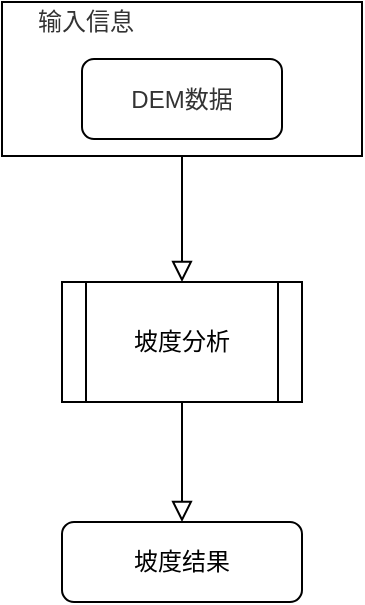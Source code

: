 <mxfile version="13.5.4" type="github">
  <diagram id="C5RBs43oDa-KdzZeNtuy" name="Page-1">
    <mxGraphModel dx="946" dy="565" grid="1" gridSize="10" guides="1" tooltips="1" connect="1" arrows="1" fold="1" page="1" pageScale="1" pageWidth="827" pageHeight="1169" math="0" shadow="0">
      <root>
        <mxCell id="WIyWlLk6GJQsqaUBKTNV-0" />
        <mxCell id="WIyWlLk6GJQsqaUBKTNV-1" parent="WIyWlLk6GJQsqaUBKTNV-0" />
        <mxCell id="sZHCv27Uya5_FdBM3U69-12" style="edgeStyle=orthogonalEdgeStyle;rounded=0;orthogonalLoop=1;jettySize=auto;html=1;exitX=0.5;exitY=1;exitDx=0;exitDy=0;shadow=0;labelBackgroundColor=none;endArrow=block;endFill=0;endSize=8;strokeWidth=1;" edge="1" parent="WIyWlLk6GJQsqaUBKTNV-1" source="sZHCv27Uya5_FdBM3U69-5" target="sZHCv27Uya5_FdBM3U69-10">
          <mxGeometry relative="1" as="geometry" />
        </mxCell>
        <mxCell id="sZHCv27Uya5_FdBM3U69-5" value="" style="rounded=0;whiteSpace=wrap;html=1;fillColor=none;" vertex="1" parent="WIyWlLk6GJQsqaUBKTNV-1">
          <mxGeometry x="270" y="10" width="180" height="77" as="geometry" />
        </mxCell>
        <mxCell id="sZHCv27Uya5_FdBM3U69-6" value="DEM数据" style="rounded=1;whiteSpace=wrap;html=1;gradientColor=none;fontColor=#333333;" vertex="1" parent="WIyWlLk6GJQsqaUBKTNV-1">
          <mxGeometry x="310" y="38.5" width="100" height="40" as="geometry" />
        </mxCell>
        <mxCell id="sZHCv27Uya5_FdBM3U69-7" value="输入信息" style="text;html=1;strokeColor=none;fillColor=none;align=center;verticalAlign=middle;whiteSpace=wrap;rounded=0;fontColor=#333333;" vertex="1" parent="WIyWlLk6GJQsqaUBKTNV-1">
          <mxGeometry x="270" y="10" width="84" height="20" as="geometry" />
        </mxCell>
        <mxCell id="sZHCv27Uya5_FdBM3U69-13" value="" style="edgeStyle=orthogonalEdgeStyle;rounded=0;orthogonalLoop=1;jettySize=auto;html=1;shadow=0;labelBackgroundColor=none;endArrow=block;endFill=0;endSize=8;strokeWidth=1;" edge="1" parent="WIyWlLk6GJQsqaUBKTNV-1" source="sZHCv27Uya5_FdBM3U69-10" target="sZHCv27Uya5_FdBM3U69-11">
          <mxGeometry relative="1" as="geometry" />
        </mxCell>
        <mxCell id="sZHCv27Uya5_FdBM3U69-10" value="坡度分析" style="shape=process;whiteSpace=wrap;html=1;backgroundOutline=1;" vertex="1" parent="WIyWlLk6GJQsqaUBKTNV-1">
          <mxGeometry x="300" y="150" width="120" height="60" as="geometry" />
        </mxCell>
        <mxCell id="sZHCv27Uya5_FdBM3U69-11" value="坡度结果" style="rounded=1;whiteSpace=wrap;html=1;fontSize=12;glass=0;strokeWidth=1;shadow=0;" vertex="1" parent="WIyWlLk6GJQsqaUBKTNV-1">
          <mxGeometry x="300" y="270" width="120" height="40" as="geometry" />
        </mxCell>
      </root>
    </mxGraphModel>
  </diagram>
</mxfile>
